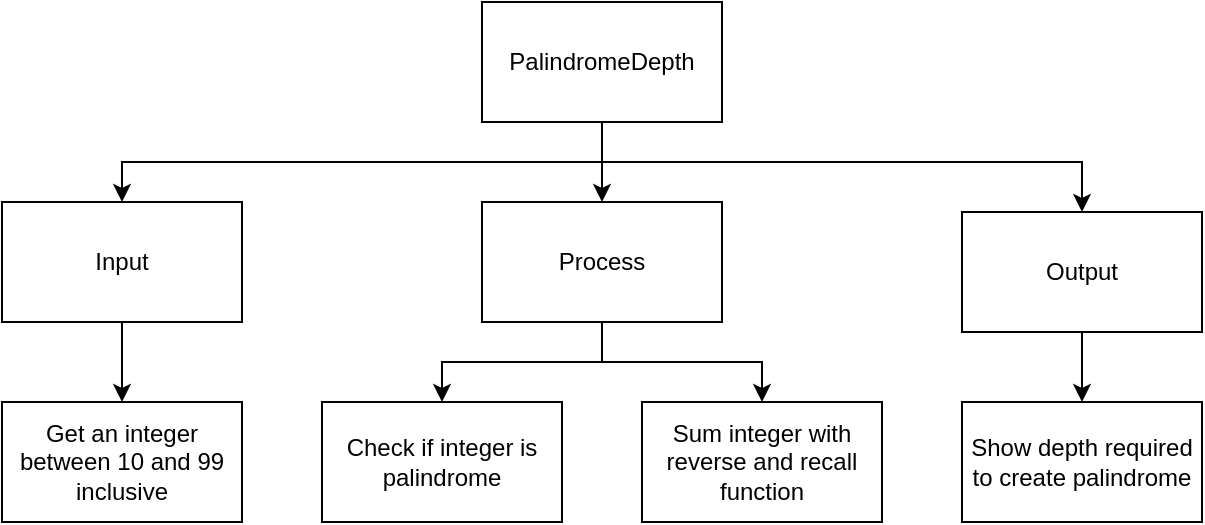 <mxfile>
    <diagram id="y3gt8MTZ6yMwkr12F-bD" name="Page-1">
        <mxGraphModel dx="666" dy="674" grid="1" gridSize="5" guides="1" tooltips="1" connect="1" arrows="1" fold="1" page="1" pageScale="1" pageWidth="850" pageHeight="1100" math="0" shadow="0">
            <root>
                <mxCell id="0"/>
                <mxCell id="1" parent="0"/>
                <mxCell id="13" style="edgeStyle=orthogonalEdgeStyle;rounded=0;html=1;entryX=0.5;entryY=0;entryDx=0;entryDy=0;" parent="1" source="2" target="3" edge="1">
                    <mxGeometry relative="1" as="geometry">
                        <Array as="points">
                            <mxPoint x="320" y="100"/>
                            <mxPoint x="80" y="100"/>
                        </Array>
                    </mxGeometry>
                </mxCell>
                <mxCell id="14" style="edgeStyle=orthogonalEdgeStyle;rounded=0;html=1;" parent="1" source="2" target="4" edge="1">
                    <mxGeometry relative="1" as="geometry"/>
                </mxCell>
                <mxCell id="23" style="edgeStyle=orthogonalEdgeStyle;html=1;entryX=0.5;entryY=0;entryDx=0;entryDy=0;rounded=0;" edge="1" parent="1" source="2" target="5">
                    <mxGeometry relative="1" as="geometry">
                        <Array as="points">
                            <mxPoint x="320" y="100"/>
                            <mxPoint x="560" y="100"/>
                        </Array>
                    </mxGeometry>
                </mxCell>
                <mxCell id="2" value="PalindromeDepth" style="rounded=0;whiteSpace=wrap;html=1;" parent="1" vertex="1">
                    <mxGeometry x="260" y="20" width="120" height="60" as="geometry"/>
                </mxCell>
                <mxCell id="16" style="edgeStyle=orthogonalEdgeStyle;rounded=0;html=1;entryX=0.5;entryY=0;entryDx=0;entryDy=0;" parent="1" source="3" target="7" edge="1">
                    <mxGeometry relative="1" as="geometry"/>
                </mxCell>
                <mxCell id="3" value="Input" style="rounded=0;whiteSpace=wrap;html=1;" parent="1" vertex="1">
                    <mxGeometry x="20" y="120" width="120" height="60" as="geometry"/>
                </mxCell>
                <mxCell id="17" style="edgeStyle=orthogonalEdgeStyle;rounded=0;html=1;entryX=0.5;entryY=0;entryDx=0;entryDy=0;" parent="1" source="4" target="8" edge="1">
                    <mxGeometry relative="1" as="geometry"/>
                </mxCell>
                <mxCell id="18" style="edgeStyle=orthogonalEdgeStyle;rounded=0;html=1;entryX=0.5;entryY=0;entryDx=0;entryDy=0;" parent="1" source="4" target="9" edge="1">
                    <mxGeometry relative="1" as="geometry"/>
                </mxCell>
                <mxCell id="4" value="Process" style="rounded=0;whiteSpace=wrap;html=1;" parent="1" vertex="1">
                    <mxGeometry x="260" y="120" width="120" height="60" as="geometry"/>
                </mxCell>
                <mxCell id="22" style="edgeStyle=none;html=1;entryX=0.5;entryY=0;entryDx=0;entryDy=0;" edge="1" parent="1" source="5" target="21">
                    <mxGeometry relative="1" as="geometry"/>
                </mxCell>
                <mxCell id="5" value="Output" style="rounded=0;whiteSpace=wrap;html=1;" parent="1" vertex="1">
                    <mxGeometry x="500" y="125" width="120" height="60" as="geometry"/>
                </mxCell>
                <mxCell id="7" value="Get an integer between 10 and 99 inclusive" style="rounded=0;whiteSpace=wrap;html=1;" parent="1" vertex="1">
                    <mxGeometry x="20" y="220" width="120" height="60" as="geometry"/>
                </mxCell>
                <mxCell id="8" value="Check if integer is palindrome" style="rounded=0;whiteSpace=wrap;html=1;" parent="1" vertex="1">
                    <mxGeometry x="180" y="220" width="120" height="60" as="geometry"/>
                </mxCell>
                <mxCell id="9" value="Sum integer with reverse and recall function" style="rounded=0;whiteSpace=wrap;html=1;" parent="1" vertex="1">
                    <mxGeometry x="340" y="220" width="120" height="60" as="geometry"/>
                </mxCell>
                <mxCell id="21" value="Show depth required to create palindrome" style="rounded=0;whiteSpace=wrap;html=1;" vertex="1" parent="1">
                    <mxGeometry x="500" y="220" width="120" height="60" as="geometry"/>
                </mxCell>
            </root>
        </mxGraphModel>
    </diagram>
</mxfile>